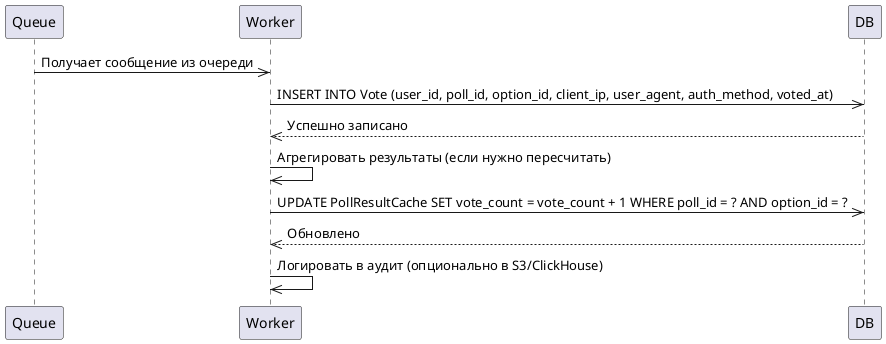 @startuml
'https://plantuml.com/sequence-diagram

Queue->>Worker: Получает сообщение из очереди
Worker->>DB: INSERT INTO Vote (user_id, poll_id, option_id, client_ip, user_agent, auth_method, voted_at)
DB-->>Worker: Успешно записано

Worker->>Worker: Агрегировать результаты (если нужно пересчитать)
Worker->>DB: UPDATE PollResultCache SET vote_count = vote_count + 1 WHERE poll_id = ? AND option_id = ?
DB-->>Worker: Обновлено

Worker->>Worker: Логировать в аудит (опционально в S3/ClickHouse)

@enduml